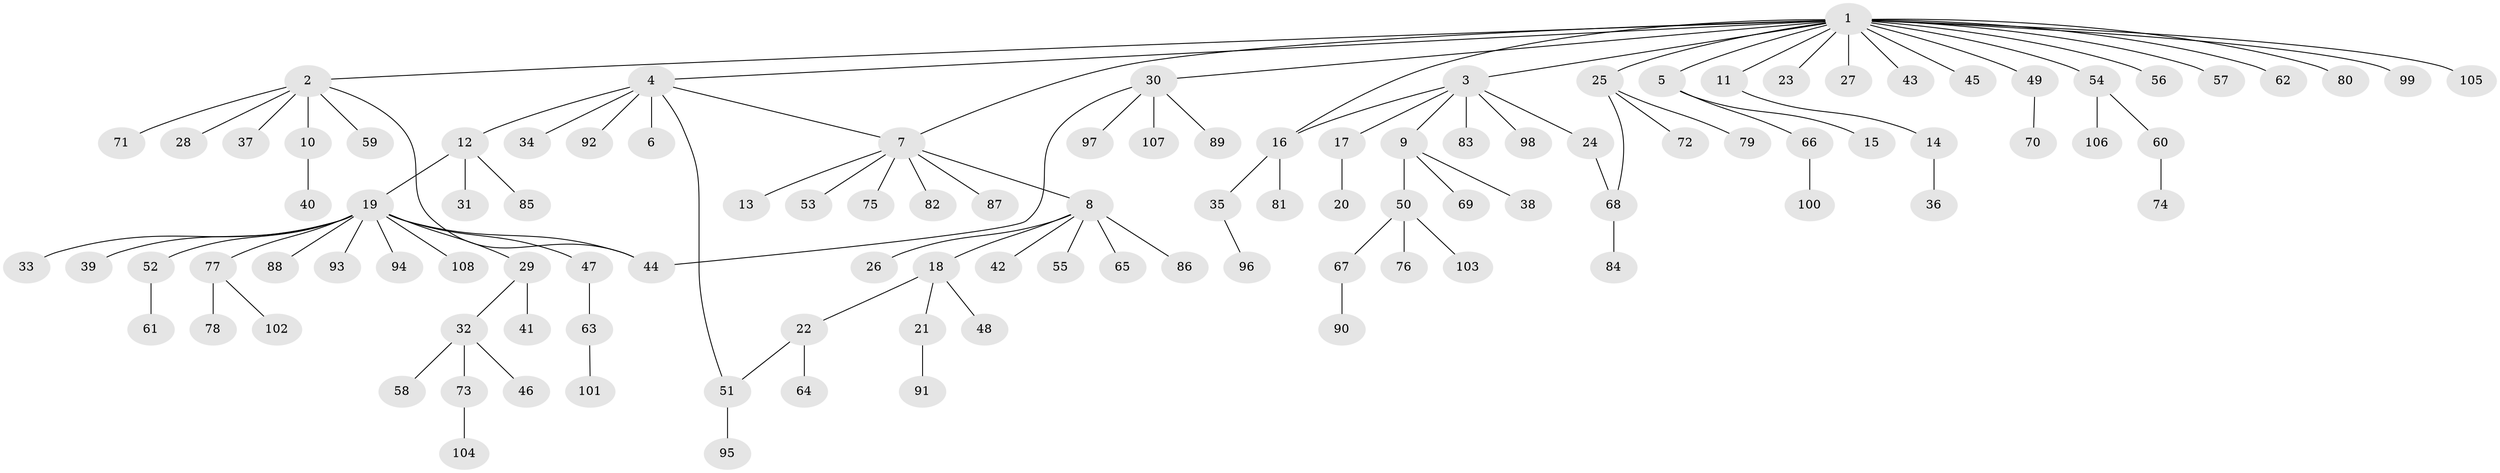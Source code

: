 // coarse degree distribution, {20: 0.012048192771084338, 6: 0.03614457831325301, 8: 0.012048192771084338, 9: 0.012048192771084338, 3: 0.04819277108433735, 1: 0.7590361445783133, 7: 0.012048192771084338, 2: 0.04819277108433735, 4: 0.03614457831325301, 12: 0.012048192771084338, 5: 0.012048192771084338}
// Generated by graph-tools (version 1.1) at 2025/51/02/27/25 19:51:54]
// undirected, 108 vertices, 113 edges
graph export_dot {
graph [start="1"]
  node [color=gray90,style=filled];
  1;
  2;
  3;
  4;
  5;
  6;
  7;
  8;
  9;
  10;
  11;
  12;
  13;
  14;
  15;
  16;
  17;
  18;
  19;
  20;
  21;
  22;
  23;
  24;
  25;
  26;
  27;
  28;
  29;
  30;
  31;
  32;
  33;
  34;
  35;
  36;
  37;
  38;
  39;
  40;
  41;
  42;
  43;
  44;
  45;
  46;
  47;
  48;
  49;
  50;
  51;
  52;
  53;
  54;
  55;
  56;
  57;
  58;
  59;
  60;
  61;
  62;
  63;
  64;
  65;
  66;
  67;
  68;
  69;
  70;
  71;
  72;
  73;
  74;
  75;
  76;
  77;
  78;
  79;
  80;
  81;
  82;
  83;
  84;
  85;
  86;
  87;
  88;
  89;
  90;
  91;
  92;
  93;
  94;
  95;
  96;
  97;
  98;
  99;
  100;
  101;
  102;
  103;
  104;
  105;
  106;
  107;
  108;
  1 -- 2;
  1 -- 3;
  1 -- 4;
  1 -- 5;
  1 -- 7;
  1 -- 11;
  1 -- 16;
  1 -- 23;
  1 -- 25;
  1 -- 27;
  1 -- 30;
  1 -- 43;
  1 -- 45;
  1 -- 49;
  1 -- 54;
  1 -- 56;
  1 -- 57;
  1 -- 62;
  1 -- 80;
  1 -- 99;
  1 -- 105;
  2 -- 10;
  2 -- 28;
  2 -- 37;
  2 -- 44;
  2 -- 59;
  2 -- 71;
  3 -- 9;
  3 -- 16;
  3 -- 17;
  3 -- 24;
  3 -- 83;
  3 -- 98;
  4 -- 6;
  4 -- 7;
  4 -- 12;
  4 -- 34;
  4 -- 51;
  4 -- 92;
  5 -- 15;
  5 -- 66;
  7 -- 8;
  7 -- 13;
  7 -- 53;
  7 -- 75;
  7 -- 82;
  7 -- 87;
  8 -- 18;
  8 -- 26;
  8 -- 42;
  8 -- 55;
  8 -- 65;
  8 -- 86;
  9 -- 38;
  9 -- 50;
  9 -- 69;
  10 -- 40;
  11 -- 14;
  12 -- 19;
  12 -- 31;
  12 -- 85;
  14 -- 36;
  16 -- 35;
  16 -- 81;
  17 -- 20;
  18 -- 21;
  18 -- 22;
  18 -- 48;
  19 -- 29;
  19 -- 33;
  19 -- 39;
  19 -- 44;
  19 -- 47;
  19 -- 52;
  19 -- 77;
  19 -- 88;
  19 -- 93;
  19 -- 94;
  19 -- 108;
  21 -- 91;
  22 -- 51;
  22 -- 64;
  24 -- 68;
  25 -- 68;
  25 -- 72;
  25 -- 79;
  29 -- 32;
  29 -- 41;
  30 -- 44;
  30 -- 89;
  30 -- 97;
  30 -- 107;
  32 -- 46;
  32 -- 58;
  32 -- 73;
  35 -- 96;
  47 -- 63;
  49 -- 70;
  50 -- 67;
  50 -- 76;
  50 -- 103;
  51 -- 95;
  52 -- 61;
  54 -- 60;
  54 -- 106;
  60 -- 74;
  63 -- 101;
  66 -- 100;
  67 -- 90;
  68 -- 84;
  73 -- 104;
  77 -- 78;
  77 -- 102;
}
